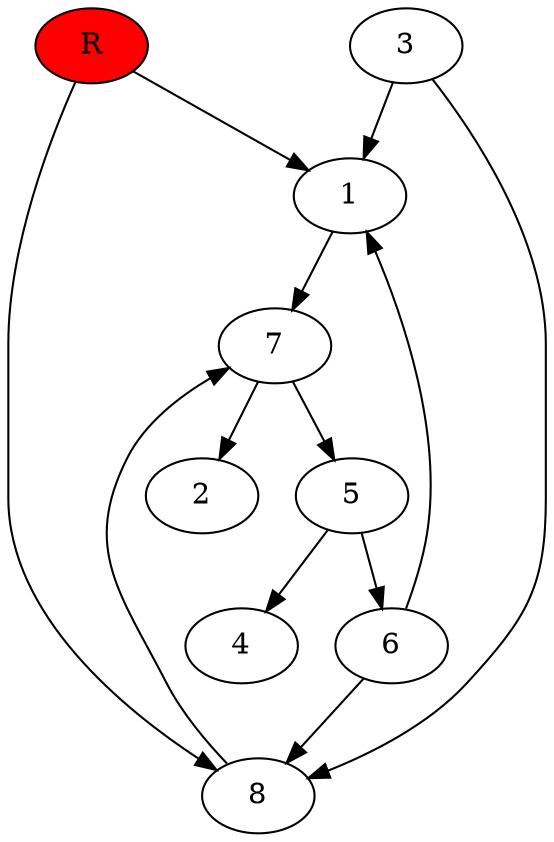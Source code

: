 digraph prb8976 {
	1
	2
	3
	4
	5
	6
	7
	8
	R [fillcolor="#ff0000" style=filled]
	1 -> 7
	3 -> 1
	3 -> 8
	5 -> 4
	5 -> 6
	6 -> 1
	6 -> 8
	7 -> 2
	7 -> 5
	8 -> 7
	R -> 1
	R -> 8
}
